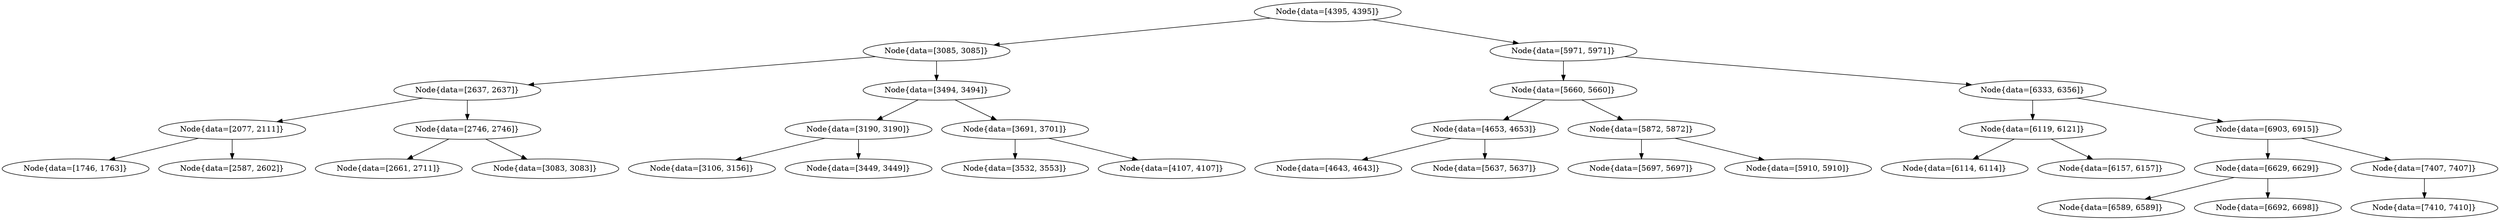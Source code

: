 digraph G{
1811106066 [label="Node{data=[4395, 4395]}"]
1811106066 -> 466473730
466473730 [label="Node{data=[3085, 3085]}"]
466473730 -> 1687111891
1687111891 [label="Node{data=[2637, 2637]}"]
1687111891 -> 818837731
818837731 [label="Node{data=[2077, 2111]}"]
818837731 -> 1090788401
1090788401 [label="Node{data=[1746, 1763]}"]
818837731 -> 883196624
883196624 [label="Node{data=[2587, 2602]}"]
1687111891 -> 712215879
712215879 [label="Node{data=[2746, 2746]}"]
712215879 -> 1765405066
1765405066 [label="Node{data=[2661, 2711]}"]
712215879 -> 146644232
146644232 [label="Node{data=[3083, 3083]}"]
466473730 -> 413088973
413088973 [label="Node{data=[3494, 3494]}"]
413088973 -> 783323948
783323948 [label="Node{data=[3190, 3190]}"]
783323948 -> 136544977
136544977 [label="Node{data=[3106, 3156]}"]
783323948 -> 1813121792
1813121792 [label="Node{data=[3449, 3449]}"]
413088973 -> 227158811
227158811 [label="Node{data=[3691, 3701]}"]
227158811 -> 654958709
654958709 [label="Node{data=[3532, 3553]}"]
227158811 -> 858315599
858315599 [label="Node{data=[4107, 4107]}"]
1811106066 -> 1335794721
1335794721 [label="Node{data=[5971, 5971]}"]
1335794721 -> 328246330
328246330 [label="Node{data=[5660, 5660]}"]
328246330 -> 2079515765
2079515765 [label="Node{data=[4653, 4653]}"]
2079515765 -> 242596583
242596583 [label="Node{data=[4643, 4643]}"]
2079515765 -> 892424348
892424348 [label="Node{data=[5637, 5637]}"]
328246330 -> 588682100
588682100 [label="Node{data=[5872, 5872]}"]
588682100 -> 1328224815
1328224815 [label="Node{data=[5697, 5697]}"]
588682100 -> 1814705071
1814705071 [label="Node{data=[5910, 5910]}"]
1335794721 -> 1394617094
1394617094 [label="Node{data=[6333, 6356]}"]
1394617094 -> 1153081125
1153081125 [label="Node{data=[6119, 6121]}"]
1153081125 -> 1398214655
1398214655 [label="Node{data=[6114, 6114]}"]
1153081125 -> 1851652465
1851652465 [label="Node{data=[6157, 6157]}"]
1394617094 -> 1014466471
1014466471 [label="Node{data=[6903, 6915]}"]
1014466471 -> 748971195
748971195 [label="Node{data=[6629, 6629]}"]
748971195 -> 1197981223
1197981223 [label="Node{data=[6589, 6589]}"]
748971195 -> 1190150603
1190150603 [label="Node{data=[6692, 6698]}"]
1014466471 -> 1186638861
1186638861 [label="Node{data=[7407, 7407]}"]
1186638861 -> 1228179933
1228179933 [label="Node{data=[7410, 7410]}"]
}